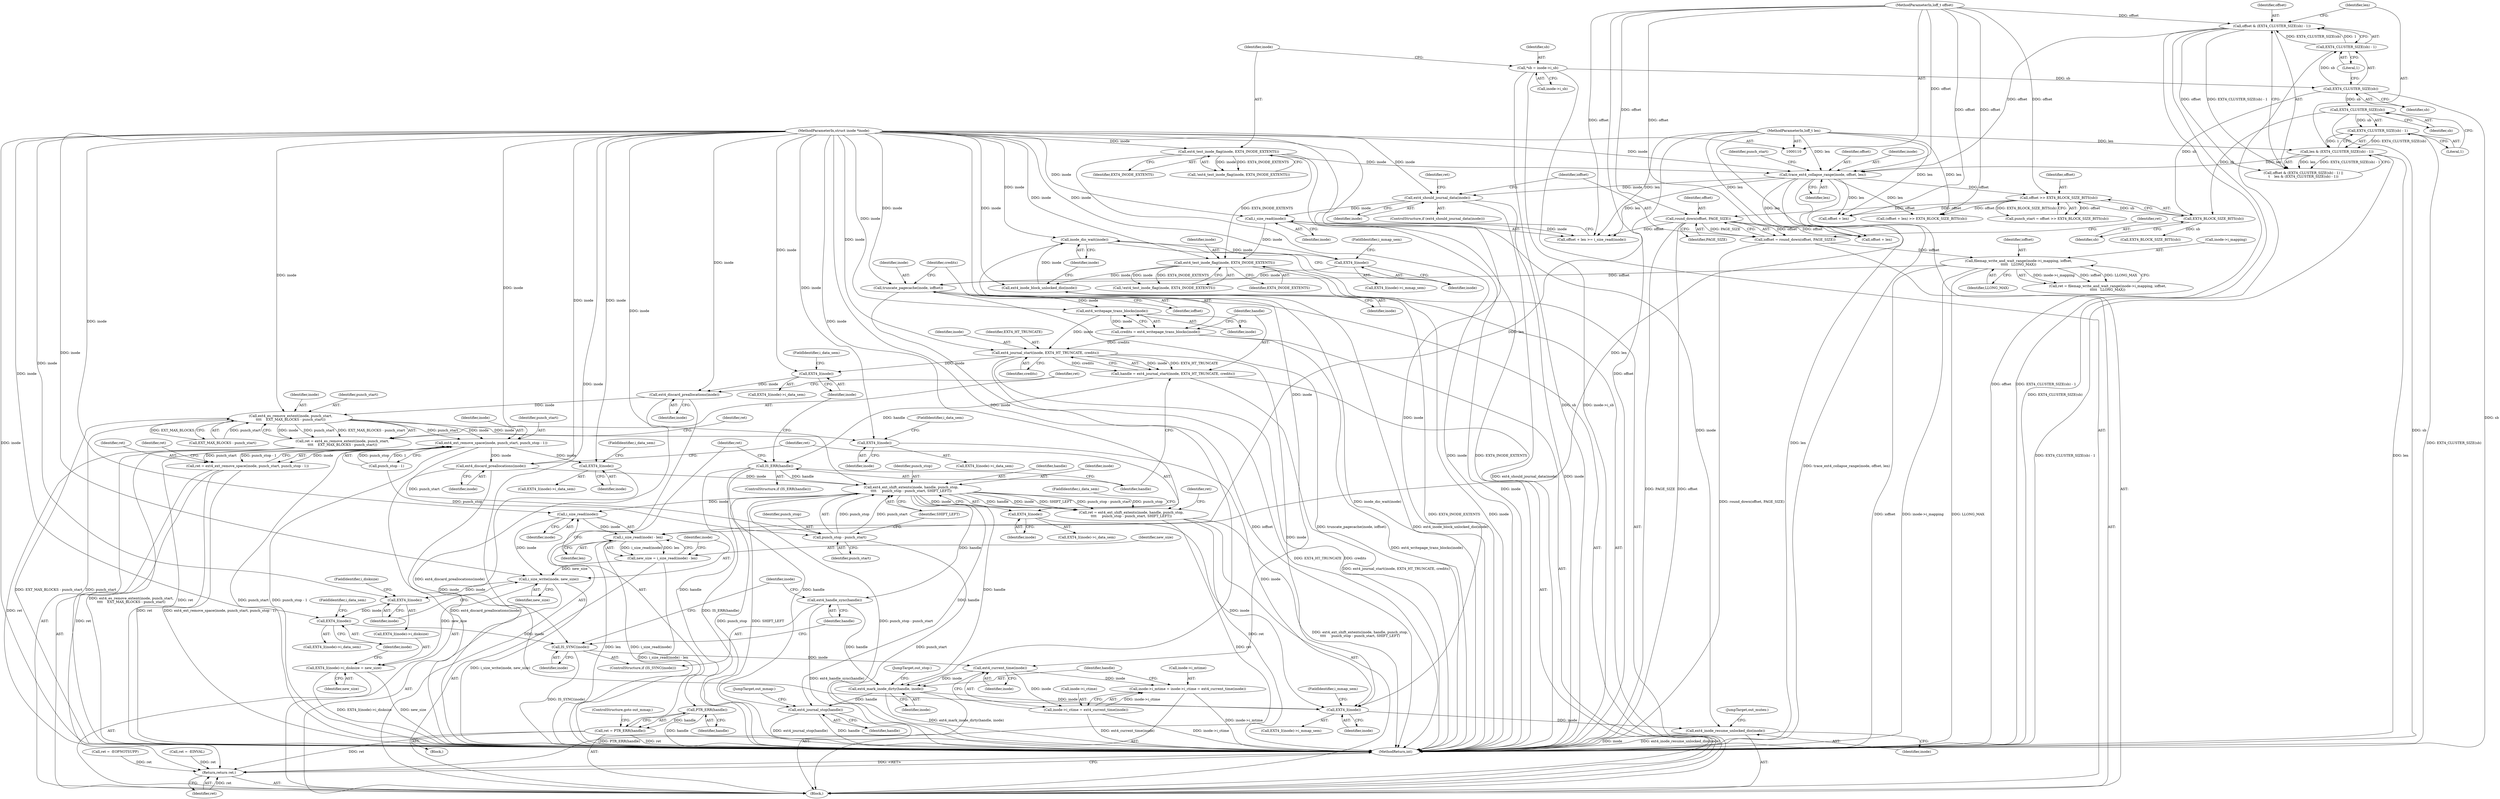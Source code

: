 digraph "0_linux_ea3d7209ca01da209cda6f0dea8be9cc4b7a933b@API" {
"1000255" [label="(Call,ext4_writepage_trans_blocks(inode))"];
"1000250" [label="(Call,truncate_pagecache(inode, ioffset))"];
"1000247" [label="(Call,EXT4_I(inode))"];
"1000242" [label="(Call,inode_dio_wait(inode))"];
"1000240" [label="(Call,ext4_inode_block_unlocked_dio(inode))"];
"1000231" [label="(Call,ext4_test_inode_flag(inode, EXT4_INODE_EXTENTS))"];
"1000221" [label="(Call,i_size_read(inode))"];
"1000181" [label="(Call,ext4_should_journal_data(inode))"];
"1000162" [label="(Call,trace_ext4_collapse_range(inode, offset, len))"];
"1000130" [label="(Call,ext4_test_inode_flag(inode, EXT4_INODE_EXTENTS))"];
"1000111" [label="(MethodParameterIn,struct inode *inode)"];
"1000138" [label="(Call,offset & (EXT4_CLUSTER_SIZE(sb) - 1))"];
"1000112" [label="(MethodParameterIn,loff_t offset)"];
"1000140" [label="(Call,EXT4_CLUSTER_SIZE(sb) - 1)"];
"1000141" [label="(Call,EXT4_CLUSTER_SIZE(sb))"];
"1000116" [label="(Call,*sb = inode->i_sb)"];
"1000144" [label="(Call,len & (EXT4_CLUSTER_SIZE(sb) - 1))"];
"1000113" [label="(MethodParameterIn,loff_t len)"];
"1000146" [label="(Call,EXT4_CLUSTER_SIZE(sb) - 1)"];
"1000147" [label="(Call,EXT4_CLUSTER_SIZE(sb))"];
"1000201" [label="(Call,filemap_write_and_wait_range(inode->i_mapping, ioffset,\n\t\t\t\t\t   LLONG_MAX))"];
"1000194" [label="(Call,ioffset = round_down(offset, PAGE_SIZE))"];
"1000196" [label="(Call,round_down(offset, PAGE_SIZE))"];
"1000168" [label="(Call,offset >> EXT4_BLOCK_SIZE_BITS(sb))"];
"1000170" [label="(Call,EXT4_BLOCK_SIZE_BITS(sb))"];
"1000253" [label="(Call,credits = ext4_writepage_trans_blocks(inode))"];
"1000259" [label="(Call,ext4_journal_start(inode, EXT4_HT_TRUNCATE, credits))"];
"1000257" [label="(Call,handle = ext4_journal_start(inode, EXT4_HT_TRUNCATE, credits))"];
"1000264" [label="(Call,IS_ERR(handle))"];
"1000269" [label="(Call,PTR_ERR(handle))"];
"1000267" [label="(Call,ret = PTR_ERR(handle))"];
"1000395" [label="(Return,return ret;)"];
"1000320" [label="(Call,ext4_ext_shift_extents(inode, handle, punch_stop,\n\t\t\t\t     punch_stop - punch_start, SHIFT_LEFT))"];
"1000318" [label="(Call,ret = ext4_ext_shift_extents(inode, handle, punch_stop,\n\t\t\t\t     punch_stop - punch_start, SHIFT_LEFT))"];
"1000334" [label="(Call,EXT4_I(inode))"];
"1000384" [label="(Call,EXT4_I(inode))"];
"1000387" [label="(Call,ext4_inode_resume_unlocked_dio(inode))"];
"1000341" [label="(Call,i_size_read(inode))"];
"1000340" [label="(Call,i_size_read(inode) - len)"];
"1000338" [label="(Call,new_size = i_size_read(inode) - len)"];
"1000344" [label="(Call,i_size_write(inode, new_size))"];
"1000347" [label="(Call,EXT4_I(inode)->i_disksize = new_size)"];
"1000349" [label="(Call,EXT4_I(inode))"];
"1000356" [label="(Call,EXT4_I(inode))"];
"1000360" [label="(Call,IS_SYNC(inode))"];
"1000372" [label="(Call,ext4_current_time(inode))"];
"1000364" [label="(Call,inode->i_mtime = inode->i_ctime = ext4_current_time(inode))"];
"1000368" [label="(Call,inode->i_ctime = ext4_current_time(inode))"];
"1000374" [label="(Call,ext4_mark_inode_dirty(handle, inode))"];
"1000378" [label="(Call,ext4_journal_stop(handle))"];
"1000362" [label="(Call,ext4_handle_sync(handle))"];
"1000275" [label="(Call,EXT4_I(inode))"];
"1000278" [label="(Call,ext4_discard_preallocations(inode))"];
"1000282" [label="(Call,ext4_es_remove_extent(inode, punch_start,\n\t\t\t\t    EXT_MAX_BLOCKS - punch_start))"];
"1000280" [label="(Call,ret = ext4_es_remove_extent(inode, punch_start,\n\t\t\t\t    EXT_MAX_BLOCKS - punch_start))"];
"1000294" [label="(Call,EXT4_I(inode))"];
"1000300" [label="(Call,ext4_ext_remove_space(inode, punch_start, punch_stop - 1))"];
"1000298" [label="(Call,ret = ext4_ext_remove_space(inode, punch_start, punch_stop - 1))"];
"1000312" [label="(Call,EXT4_I(inode))"];
"1000316" [label="(Call,ext4_discard_preallocations(inode))"];
"1000324" [label="(Call,punch_stop - punch_start)"];
"1000249" [label="(FieldIdentifier,i_mmap_sem)"];
"1000365" [label="(Call,inode->i_mtime)"];
"1000265" [label="(Identifier,handle)"];
"1000326" [label="(Identifier,punch_start)"];
"1000274" [label="(Call,EXT4_I(inode)->i_data_sem)"];
"1000117" [label="(Identifier,sb)"];
"1000199" [label="(Call,ret = filemap_write_and_wait_range(inode->i_mapping, ioffset,\n\t\t\t\t\t   LLONG_MAX))"];
"1000243" [label="(Identifier,inode)"];
"1000235" [label="(Call,ret = -EOPNOTSUPP)"];
"1000340" [label="(Call,i_size_read(inode) - len)"];
"1000114" [label="(Block,)"];
"1000197" [label="(Identifier,offset)"];
"1000298" [label="(Call,ret = ext4_ext_remove_space(inode, punch_start, punch_stop - 1))"];
"1000375" [label="(Identifier,handle)"];
"1000295" [label="(Identifier,inode)"];
"1000180" [label="(ControlStructure,if (ext4_should_journal_data(inode)))"];
"1000293" [label="(Call,EXT4_I(inode)->i_data_sem)"];
"1000362" [label="(Call,ext4_handle_sync(handle))"];
"1000363" [label="(Identifier,handle)"];
"1000230" [label="(Call,!ext4_test_inode_flag(inode, EXT4_INODE_EXTENTS))"];
"1000376" [label="(Identifier,inode)"];
"1000254" [label="(Identifier,credits)"];
"1000137" [label="(Call,offset & (EXT4_CLUSTER_SIZE(sb) - 1) ||\n\t    len & (EXT4_CLUSTER_SIZE(sb) - 1))"];
"1000131" [label="(Identifier,inode)"];
"1000345" [label="(Identifier,inode)"];
"1000383" [label="(Call,EXT4_I(inode)->i_mmap_sem)"];
"1000377" [label="(JumpTarget,out_stop:)"];
"1000175" [label="(Call,offset + len)"];
"1000352" [label="(Identifier,new_size)"];
"1000313" [label="(Identifier,inode)"];
"1000360" [label="(Call,IS_SYNC(inode))"];
"1000218" [label="(Call,offset + len)"];
"1000336" [label="(FieldIdentifier,i_data_sem)"];
"1000271" [label="(ControlStructure,goto out_mmap;)"];
"1000139" [label="(Identifier,offset)"];
"1000162" [label="(Call,trace_ext4_collapse_range(inode, offset, len))"];
"1000314" [label="(FieldIdentifier,i_data_sem)"];
"1000361" [label="(Identifier,inode)"];
"1000285" [label="(Call,EXT_MAX_BLOCKS - punch_start)"];
"1000116" [label="(Call,*sb = inode->i_sb)"];
"1000307" [label="(Identifier,ret)"];
"1000206" [label="(Identifier,LLONG_MAX)"];
"1000277" [label="(FieldIdentifier,i_data_sem)"];
"1000182" [label="(Identifier,inode)"];
"1000359" [label="(ControlStructure,if (IS_SYNC(inode)))"];
"1000302" [label="(Identifier,punch_start)"];
"1000232" [label="(Identifier,inode)"];
"1000356" [label="(Call,EXT4_I(inode))"];
"1000144" [label="(Call,len & (EXT4_CLUSTER_SIZE(sb) - 1))"];
"1000266" [label="(Block,)"];
"1000275" [label="(Call,EXT4_I(inode))"];
"1000205" [label="(Identifier,ioffset)"];
"1000174" [label="(Call,(offset + len) >> EXT4_BLOCK_SIZE_BITS(sb))"];
"1000253" [label="(Call,credits = ext4_writepage_trans_blocks(inode))"];
"1000256" [label="(Identifier,inode)"];
"1000311" [label="(Call,EXT4_I(inode)->i_data_sem)"];
"1000118" [label="(Call,inode->i_sb)"];
"1000178" [label="(Call,EXT4_BLOCK_SIZE_BITS(sb))"];
"1000319" [label="(Identifier,ret)"];
"1000255" [label="(Call,ext4_writepage_trans_blocks(inode))"];
"1000323" [label="(Identifier,punch_stop)"];
"1000346" [label="(Identifier,new_size)"];
"1000147" [label="(Call,EXT4_CLUSTER_SIZE(sb))"];
"1000322" [label="(Identifier,handle)"];
"1000389" [label="(JumpTarget,out_mutex:)"];
"1000112" [label="(MethodParameterIn,loff_t offset)"];
"1000200" [label="(Identifier,ret)"];
"1000349" [label="(Call,EXT4_I(inode))"];
"1000366" [label="(Identifier,inode)"];
"1000246" [label="(Call,EXT4_I(inode)->i_mmap_sem)"];
"1000165" [label="(Identifier,len)"];
"1000224" [label="(Call,ret = -EINVAL)"];
"1000231" [label="(Call,ext4_test_inode_flag(inode, EXT4_INODE_EXTENTS))"];
"1000259" [label="(Call,ext4_journal_start(inode, EXT4_HT_TRUNCATE, credits))"];
"1000217" [label="(Call,offset + len >= i_size_read(inode))"];
"1000222" [label="(Identifier,inode)"];
"1000344" [label="(Call,i_size_write(inode, new_size))"];
"1000280" [label="(Call,ret = ext4_es_remove_extent(inode, punch_start,\n\t\t\t\t    EXT_MAX_BLOCKS - punch_start))"];
"1000201" [label="(Call,filemap_write_and_wait_range(inode->i_mapping, ioffset,\n\t\t\t\t\t   LLONG_MAX))"];
"1000329" [label="(Identifier,ret)"];
"1000357" [label="(Identifier,inode)"];
"1000351" [label="(FieldIdentifier,i_disksize)"];
"1000169" [label="(Identifier,offset)"];
"1000164" [label="(Identifier,offset)"];
"1000143" [label="(Literal,1)"];
"1000386" [label="(FieldIdentifier,i_mmap_sem)"];
"1000373" [label="(Identifier,inode)"];
"1000132" [label="(Identifier,EXT4_INODE_EXTENTS)"];
"1000140" [label="(Call,EXT4_CLUSTER_SIZE(sb) - 1)"];
"1000324" [label="(Call,punch_stop - punch_start)"];
"1000268" [label="(Identifier,ret)"];
"1000130" [label="(Call,ext4_test_inode_flag(inode, EXT4_INODE_EXTENTS))"];
"1000385" [label="(Identifier,inode)"];
"1000312" [label="(Call,EXT4_I(inode))"];
"1000142" [label="(Identifier,sb)"];
"1000395" [label="(Return,return ret;)"];
"1000368" [label="(Call,inode->i_ctime = ext4_current_time(inode))"];
"1000355" [label="(Call,EXT4_I(inode)->i_data_sem)"];
"1000279" [label="(Identifier,inode)"];
"1000221" [label="(Call,i_size_read(inode))"];
"1000299" [label="(Identifier,ret)"];
"1000264" [label="(Call,IS_ERR(handle))"];
"1000166" [label="(Call,punch_start = offset >> EXT4_BLOCK_SIZE_BITS(sb))"];
"1000325" [label="(Identifier,punch_stop)"];
"1000270" [label="(Identifier,handle)"];
"1000380" [label="(JumpTarget,out_mmap:)"];
"1000240" [label="(Call,ext4_inode_block_unlocked_dio(inode))"];
"1000113" [label="(MethodParameterIn,loff_t len)"];
"1000141" [label="(Call,EXT4_CLUSTER_SIZE(sb))"];
"1000396" [label="(Identifier,ret)"];
"1000276" [label="(Identifier,inode)"];
"1000379" [label="(Identifier,handle)"];
"1000300" [label="(Call,ext4_ext_remove_space(inode, punch_start, punch_stop - 1))"];
"1000387" [label="(Call,ext4_inode_resume_unlocked_dio(inode))"];
"1000129" [label="(Call,!ext4_test_inode_flag(inode, EXT4_INODE_EXTENTS))"];
"1000342" [label="(Identifier,inode)"];
"1000320" [label="(Call,ext4_ext_shift_extents(inode, handle, punch_stop,\n\t\t\t\t     punch_stop - punch_start, SHIFT_LEFT))"];
"1000257" [label="(Call,handle = ext4_journal_start(inode, EXT4_HT_TRUNCATE, credits))"];
"1000263" [label="(ControlStructure,if (IS_ERR(handle)))"];
"1000241" [label="(Identifier,inode)"];
"1000294" [label="(Call,EXT4_I(inode))"];
"1000335" [label="(Identifier,inode)"];
"1000198" [label="(Identifier,PAGE_SIZE)"];
"1000195" [label="(Identifier,ioffset)"];
"1000348" [label="(Call,EXT4_I(inode)->i_disksize)"];
"1000334" [label="(Call,EXT4_I(inode))"];
"1000317" [label="(Identifier,inode)"];
"1000185" [label="(Identifier,ret)"];
"1000364" [label="(Call,inode->i_mtime = inode->i_ctime = ext4_current_time(inode))"];
"1000252" [label="(Identifier,ioffset)"];
"1000233" [label="(Identifier,EXT4_INODE_EXTENTS)"];
"1000296" [label="(FieldIdentifier,i_data_sem)"];
"1000397" [label="(MethodReturn,int)"];
"1000316" [label="(Call,ext4_discard_preallocations(inode))"];
"1000202" [label="(Call,inode->i_mapping)"];
"1000171" [label="(Identifier,sb)"];
"1000248" [label="(Identifier,inode)"];
"1000338" [label="(Call,new_size = i_size_read(inode) - len)"];
"1000146" [label="(Call,EXT4_CLUSTER_SIZE(sb) - 1)"];
"1000327" [label="(Identifier,SHIFT_LEFT)"];
"1000343" [label="(Identifier,len)"];
"1000111" [label="(MethodParameterIn,struct inode *inode)"];
"1000247" [label="(Call,EXT4_I(inode))"];
"1000283" [label="(Identifier,inode)"];
"1000138" [label="(Call,offset & (EXT4_CLUSTER_SIZE(sb) - 1))"];
"1000145" [label="(Identifier,len)"];
"1000170" [label="(Call,EXT4_BLOCK_SIZE_BITS(sb))"];
"1000267" [label="(Call,ret = PTR_ERR(handle))"];
"1000163" [label="(Identifier,inode)"];
"1000303" [label="(Call,punch_stop - 1)"];
"1000242" [label="(Call,inode_dio_wait(inode))"];
"1000278" [label="(Call,ext4_discard_preallocations(inode))"];
"1000347" [label="(Call,EXT4_I(inode)->i_disksize = new_size)"];
"1000251" [label="(Identifier,inode)"];
"1000167" [label="(Identifier,punch_start)"];
"1000333" [label="(Call,EXT4_I(inode)->i_data_sem)"];
"1000194" [label="(Call,ioffset = round_down(offset, PAGE_SIZE))"];
"1000196" [label="(Call,round_down(offset, PAGE_SIZE))"];
"1000369" [label="(Call,inode->i_ctime)"];
"1000284" [label="(Identifier,punch_start)"];
"1000258" [label="(Identifier,handle)"];
"1000260" [label="(Identifier,inode)"];
"1000168" [label="(Call,offset >> EXT4_BLOCK_SIZE_BITS(sb))"];
"1000262" [label="(Identifier,credits)"];
"1000388" [label="(Identifier,inode)"];
"1000318" [label="(Call,ret = ext4_ext_shift_extents(inode, handle, punch_stop,\n\t\t\t\t     punch_stop - punch_start, SHIFT_LEFT))"];
"1000281" [label="(Identifier,ret)"];
"1000301" [label="(Identifier,inode)"];
"1000269" [label="(Call,PTR_ERR(handle))"];
"1000282" [label="(Call,ext4_es_remove_extent(inode, punch_start,\n\t\t\t\t    EXT_MAX_BLOCKS - punch_start))"];
"1000149" [label="(Literal,1)"];
"1000339" [label="(Identifier,new_size)"];
"1000350" [label="(Identifier,inode)"];
"1000378" [label="(Call,ext4_journal_stop(handle))"];
"1000358" [label="(FieldIdentifier,i_data_sem)"];
"1000289" [label="(Identifier,ret)"];
"1000372" [label="(Call,ext4_current_time(inode))"];
"1000181" [label="(Call,ext4_should_journal_data(inode))"];
"1000341" [label="(Call,i_size_read(inode))"];
"1000261" [label="(Identifier,EXT4_HT_TRUNCATE)"];
"1000321" [label="(Identifier,inode)"];
"1000384" [label="(Call,EXT4_I(inode))"];
"1000250" [label="(Call,truncate_pagecache(inode, ioffset))"];
"1000148" [label="(Identifier,sb)"];
"1000374" [label="(Call,ext4_mark_inode_dirty(handle, inode))"];
"1000255" -> "1000253"  [label="AST: "];
"1000255" -> "1000256"  [label="CFG: "];
"1000256" -> "1000255"  [label="AST: "];
"1000253" -> "1000255"  [label="CFG: "];
"1000255" -> "1000253"  [label="DDG: inode"];
"1000250" -> "1000255"  [label="DDG: inode"];
"1000111" -> "1000255"  [label="DDG: inode"];
"1000255" -> "1000259"  [label="DDG: inode"];
"1000250" -> "1000114"  [label="AST: "];
"1000250" -> "1000252"  [label="CFG: "];
"1000251" -> "1000250"  [label="AST: "];
"1000252" -> "1000250"  [label="AST: "];
"1000254" -> "1000250"  [label="CFG: "];
"1000250" -> "1000397"  [label="DDG: ioffset"];
"1000250" -> "1000397"  [label="DDG: truncate_pagecache(inode, ioffset)"];
"1000247" -> "1000250"  [label="DDG: inode"];
"1000111" -> "1000250"  [label="DDG: inode"];
"1000201" -> "1000250"  [label="DDG: ioffset"];
"1000247" -> "1000246"  [label="AST: "];
"1000247" -> "1000248"  [label="CFG: "];
"1000248" -> "1000247"  [label="AST: "];
"1000249" -> "1000247"  [label="CFG: "];
"1000242" -> "1000247"  [label="DDG: inode"];
"1000111" -> "1000247"  [label="DDG: inode"];
"1000242" -> "1000114"  [label="AST: "];
"1000242" -> "1000243"  [label="CFG: "];
"1000243" -> "1000242"  [label="AST: "];
"1000248" -> "1000242"  [label="CFG: "];
"1000242" -> "1000397"  [label="DDG: inode_dio_wait(inode)"];
"1000240" -> "1000242"  [label="DDG: inode"];
"1000111" -> "1000242"  [label="DDG: inode"];
"1000240" -> "1000114"  [label="AST: "];
"1000240" -> "1000241"  [label="CFG: "];
"1000241" -> "1000240"  [label="AST: "];
"1000243" -> "1000240"  [label="CFG: "];
"1000240" -> "1000397"  [label="DDG: ext4_inode_block_unlocked_dio(inode)"];
"1000231" -> "1000240"  [label="DDG: inode"];
"1000111" -> "1000240"  [label="DDG: inode"];
"1000231" -> "1000230"  [label="AST: "];
"1000231" -> "1000233"  [label="CFG: "];
"1000232" -> "1000231"  [label="AST: "];
"1000233" -> "1000231"  [label="AST: "];
"1000230" -> "1000231"  [label="CFG: "];
"1000231" -> "1000397"  [label="DDG: EXT4_INODE_EXTENTS"];
"1000231" -> "1000397"  [label="DDG: inode"];
"1000231" -> "1000230"  [label="DDG: inode"];
"1000231" -> "1000230"  [label="DDG: EXT4_INODE_EXTENTS"];
"1000221" -> "1000231"  [label="DDG: inode"];
"1000111" -> "1000231"  [label="DDG: inode"];
"1000130" -> "1000231"  [label="DDG: EXT4_INODE_EXTENTS"];
"1000221" -> "1000217"  [label="AST: "];
"1000221" -> "1000222"  [label="CFG: "];
"1000222" -> "1000221"  [label="AST: "];
"1000217" -> "1000221"  [label="CFG: "];
"1000221" -> "1000397"  [label="DDG: inode"];
"1000221" -> "1000217"  [label="DDG: inode"];
"1000181" -> "1000221"  [label="DDG: inode"];
"1000111" -> "1000221"  [label="DDG: inode"];
"1000181" -> "1000180"  [label="AST: "];
"1000181" -> "1000182"  [label="CFG: "];
"1000182" -> "1000181"  [label="AST: "];
"1000185" -> "1000181"  [label="CFG: "];
"1000195" -> "1000181"  [label="CFG: "];
"1000181" -> "1000397"  [label="DDG: inode"];
"1000181" -> "1000397"  [label="DDG: ext4_should_journal_data(inode)"];
"1000162" -> "1000181"  [label="DDG: inode"];
"1000111" -> "1000181"  [label="DDG: inode"];
"1000162" -> "1000114"  [label="AST: "];
"1000162" -> "1000165"  [label="CFG: "];
"1000163" -> "1000162"  [label="AST: "];
"1000164" -> "1000162"  [label="AST: "];
"1000165" -> "1000162"  [label="AST: "];
"1000167" -> "1000162"  [label="CFG: "];
"1000162" -> "1000397"  [label="DDG: trace_ext4_collapse_range(inode, offset, len)"];
"1000130" -> "1000162"  [label="DDG: inode"];
"1000111" -> "1000162"  [label="DDG: inode"];
"1000138" -> "1000162"  [label="DDG: offset"];
"1000112" -> "1000162"  [label="DDG: offset"];
"1000144" -> "1000162"  [label="DDG: len"];
"1000113" -> "1000162"  [label="DDG: len"];
"1000162" -> "1000168"  [label="DDG: offset"];
"1000162" -> "1000174"  [label="DDG: len"];
"1000162" -> "1000175"  [label="DDG: len"];
"1000162" -> "1000217"  [label="DDG: len"];
"1000162" -> "1000218"  [label="DDG: len"];
"1000162" -> "1000340"  [label="DDG: len"];
"1000130" -> "1000129"  [label="AST: "];
"1000130" -> "1000132"  [label="CFG: "];
"1000131" -> "1000130"  [label="AST: "];
"1000132" -> "1000130"  [label="AST: "];
"1000129" -> "1000130"  [label="CFG: "];
"1000130" -> "1000397"  [label="DDG: EXT4_INODE_EXTENTS"];
"1000130" -> "1000397"  [label="DDG: inode"];
"1000130" -> "1000129"  [label="DDG: inode"];
"1000130" -> "1000129"  [label="DDG: EXT4_INODE_EXTENTS"];
"1000111" -> "1000130"  [label="DDG: inode"];
"1000111" -> "1000110"  [label="AST: "];
"1000111" -> "1000397"  [label="DDG: inode"];
"1000111" -> "1000259"  [label="DDG: inode"];
"1000111" -> "1000275"  [label="DDG: inode"];
"1000111" -> "1000278"  [label="DDG: inode"];
"1000111" -> "1000282"  [label="DDG: inode"];
"1000111" -> "1000294"  [label="DDG: inode"];
"1000111" -> "1000300"  [label="DDG: inode"];
"1000111" -> "1000312"  [label="DDG: inode"];
"1000111" -> "1000316"  [label="DDG: inode"];
"1000111" -> "1000320"  [label="DDG: inode"];
"1000111" -> "1000334"  [label="DDG: inode"];
"1000111" -> "1000341"  [label="DDG: inode"];
"1000111" -> "1000344"  [label="DDG: inode"];
"1000111" -> "1000349"  [label="DDG: inode"];
"1000111" -> "1000356"  [label="DDG: inode"];
"1000111" -> "1000360"  [label="DDG: inode"];
"1000111" -> "1000372"  [label="DDG: inode"];
"1000111" -> "1000374"  [label="DDG: inode"];
"1000111" -> "1000384"  [label="DDG: inode"];
"1000111" -> "1000387"  [label="DDG: inode"];
"1000138" -> "1000137"  [label="AST: "];
"1000138" -> "1000140"  [label="CFG: "];
"1000139" -> "1000138"  [label="AST: "];
"1000140" -> "1000138"  [label="AST: "];
"1000145" -> "1000138"  [label="CFG: "];
"1000137" -> "1000138"  [label="CFG: "];
"1000138" -> "1000397"  [label="DDG: offset"];
"1000138" -> "1000397"  [label="DDG: EXT4_CLUSTER_SIZE(sb) - 1"];
"1000138" -> "1000137"  [label="DDG: offset"];
"1000138" -> "1000137"  [label="DDG: EXT4_CLUSTER_SIZE(sb) - 1"];
"1000112" -> "1000138"  [label="DDG: offset"];
"1000140" -> "1000138"  [label="DDG: EXT4_CLUSTER_SIZE(sb)"];
"1000140" -> "1000138"  [label="DDG: 1"];
"1000112" -> "1000110"  [label="AST: "];
"1000112" -> "1000397"  [label="DDG: offset"];
"1000112" -> "1000168"  [label="DDG: offset"];
"1000112" -> "1000174"  [label="DDG: offset"];
"1000112" -> "1000175"  [label="DDG: offset"];
"1000112" -> "1000196"  [label="DDG: offset"];
"1000112" -> "1000217"  [label="DDG: offset"];
"1000112" -> "1000218"  [label="DDG: offset"];
"1000140" -> "1000143"  [label="CFG: "];
"1000141" -> "1000140"  [label="AST: "];
"1000143" -> "1000140"  [label="AST: "];
"1000140" -> "1000397"  [label="DDG: EXT4_CLUSTER_SIZE(sb)"];
"1000141" -> "1000140"  [label="DDG: sb"];
"1000141" -> "1000142"  [label="CFG: "];
"1000142" -> "1000141"  [label="AST: "];
"1000143" -> "1000141"  [label="CFG: "];
"1000141" -> "1000397"  [label="DDG: sb"];
"1000116" -> "1000141"  [label="DDG: sb"];
"1000141" -> "1000147"  [label="DDG: sb"];
"1000141" -> "1000170"  [label="DDG: sb"];
"1000116" -> "1000114"  [label="AST: "];
"1000116" -> "1000118"  [label="CFG: "];
"1000117" -> "1000116"  [label="AST: "];
"1000118" -> "1000116"  [label="AST: "];
"1000131" -> "1000116"  [label="CFG: "];
"1000116" -> "1000397"  [label="DDG: sb"];
"1000116" -> "1000397"  [label="DDG: inode->i_sb"];
"1000144" -> "1000137"  [label="AST: "];
"1000144" -> "1000146"  [label="CFG: "];
"1000145" -> "1000144"  [label="AST: "];
"1000146" -> "1000144"  [label="AST: "];
"1000137" -> "1000144"  [label="CFG: "];
"1000144" -> "1000397"  [label="DDG: len"];
"1000144" -> "1000397"  [label="DDG: EXT4_CLUSTER_SIZE(sb) - 1"];
"1000144" -> "1000137"  [label="DDG: len"];
"1000144" -> "1000137"  [label="DDG: EXT4_CLUSTER_SIZE(sb) - 1"];
"1000113" -> "1000144"  [label="DDG: len"];
"1000146" -> "1000144"  [label="DDG: EXT4_CLUSTER_SIZE(sb)"];
"1000146" -> "1000144"  [label="DDG: 1"];
"1000113" -> "1000110"  [label="AST: "];
"1000113" -> "1000397"  [label="DDG: len"];
"1000113" -> "1000174"  [label="DDG: len"];
"1000113" -> "1000175"  [label="DDG: len"];
"1000113" -> "1000217"  [label="DDG: len"];
"1000113" -> "1000218"  [label="DDG: len"];
"1000113" -> "1000340"  [label="DDG: len"];
"1000146" -> "1000149"  [label="CFG: "];
"1000147" -> "1000146"  [label="AST: "];
"1000149" -> "1000146"  [label="AST: "];
"1000146" -> "1000397"  [label="DDG: EXT4_CLUSTER_SIZE(sb)"];
"1000147" -> "1000146"  [label="DDG: sb"];
"1000147" -> "1000148"  [label="CFG: "];
"1000148" -> "1000147"  [label="AST: "];
"1000149" -> "1000147"  [label="CFG: "];
"1000147" -> "1000397"  [label="DDG: sb"];
"1000147" -> "1000170"  [label="DDG: sb"];
"1000201" -> "1000199"  [label="AST: "];
"1000201" -> "1000206"  [label="CFG: "];
"1000202" -> "1000201"  [label="AST: "];
"1000205" -> "1000201"  [label="AST: "];
"1000206" -> "1000201"  [label="AST: "];
"1000199" -> "1000201"  [label="CFG: "];
"1000201" -> "1000397"  [label="DDG: LLONG_MAX"];
"1000201" -> "1000397"  [label="DDG: ioffset"];
"1000201" -> "1000397"  [label="DDG: inode->i_mapping"];
"1000201" -> "1000199"  [label="DDG: inode->i_mapping"];
"1000201" -> "1000199"  [label="DDG: ioffset"];
"1000201" -> "1000199"  [label="DDG: LLONG_MAX"];
"1000194" -> "1000201"  [label="DDG: ioffset"];
"1000194" -> "1000114"  [label="AST: "];
"1000194" -> "1000196"  [label="CFG: "];
"1000195" -> "1000194"  [label="AST: "];
"1000196" -> "1000194"  [label="AST: "];
"1000200" -> "1000194"  [label="CFG: "];
"1000194" -> "1000397"  [label="DDG: round_down(offset, PAGE_SIZE)"];
"1000196" -> "1000194"  [label="DDG: offset"];
"1000196" -> "1000194"  [label="DDG: PAGE_SIZE"];
"1000196" -> "1000198"  [label="CFG: "];
"1000197" -> "1000196"  [label="AST: "];
"1000198" -> "1000196"  [label="AST: "];
"1000196" -> "1000397"  [label="DDG: offset"];
"1000196" -> "1000397"  [label="DDG: PAGE_SIZE"];
"1000168" -> "1000196"  [label="DDG: offset"];
"1000196" -> "1000217"  [label="DDG: offset"];
"1000196" -> "1000218"  [label="DDG: offset"];
"1000168" -> "1000166"  [label="AST: "];
"1000168" -> "1000170"  [label="CFG: "];
"1000169" -> "1000168"  [label="AST: "];
"1000170" -> "1000168"  [label="AST: "];
"1000166" -> "1000168"  [label="CFG: "];
"1000168" -> "1000166"  [label="DDG: offset"];
"1000168" -> "1000166"  [label="DDG: EXT4_BLOCK_SIZE_BITS(sb)"];
"1000170" -> "1000168"  [label="DDG: sb"];
"1000168" -> "1000174"  [label="DDG: offset"];
"1000168" -> "1000175"  [label="DDG: offset"];
"1000170" -> "1000171"  [label="CFG: "];
"1000171" -> "1000170"  [label="AST: "];
"1000170" -> "1000178"  [label="DDG: sb"];
"1000253" -> "1000114"  [label="AST: "];
"1000254" -> "1000253"  [label="AST: "];
"1000258" -> "1000253"  [label="CFG: "];
"1000253" -> "1000397"  [label="DDG: ext4_writepage_trans_blocks(inode)"];
"1000253" -> "1000259"  [label="DDG: credits"];
"1000259" -> "1000257"  [label="AST: "];
"1000259" -> "1000262"  [label="CFG: "];
"1000260" -> "1000259"  [label="AST: "];
"1000261" -> "1000259"  [label="AST: "];
"1000262" -> "1000259"  [label="AST: "];
"1000257" -> "1000259"  [label="CFG: "];
"1000259" -> "1000397"  [label="DDG: credits"];
"1000259" -> "1000397"  [label="DDG: EXT4_HT_TRUNCATE"];
"1000259" -> "1000257"  [label="DDG: inode"];
"1000259" -> "1000257"  [label="DDG: EXT4_HT_TRUNCATE"];
"1000259" -> "1000257"  [label="DDG: credits"];
"1000259" -> "1000275"  [label="DDG: inode"];
"1000259" -> "1000384"  [label="DDG: inode"];
"1000257" -> "1000114"  [label="AST: "];
"1000258" -> "1000257"  [label="AST: "];
"1000265" -> "1000257"  [label="CFG: "];
"1000257" -> "1000397"  [label="DDG: ext4_journal_start(inode, EXT4_HT_TRUNCATE, credits)"];
"1000257" -> "1000264"  [label="DDG: handle"];
"1000264" -> "1000263"  [label="AST: "];
"1000264" -> "1000265"  [label="CFG: "];
"1000265" -> "1000264"  [label="AST: "];
"1000268" -> "1000264"  [label="CFG: "];
"1000276" -> "1000264"  [label="CFG: "];
"1000264" -> "1000397"  [label="DDG: IS_ERR(handle)"];
"1000264" -> "1000269"  [label="DDG: handle"];
"1000264" -> "1000320"  [label="DDG: handle"];
"1000264" -> "1000378"  [label="DDG: handle"];
"1000269" -> "1000267"  [label="AST: "];
"1000269" -> "1000270"  [label="CFG: "];
"1000270" -> "1000269"  [label="AST: "];
"1000267" -> "1000269"  [label="CFG: "];
"1000269" -> "1000397"  [label="DDG: handle"];
"1000269" -> "1000267"  [label="DDG: handle"];
"1000267" -> "1000266"  [label="AST: "];
"1000268" -> "1000267"  [label="AST: "];
"1000271" -> "1000267"  [label="CFG: "];
"1000267" -> "1000397"  [label="DDG: PTR_ERR(handle)"];
"1000267" -> "1000397"  [label="DDG: ret"];
"1000267" -> "1000395"  [label="DDG: ret"];
"1000395" -> "1000114"  [label="AST: "];
"1000395" -> "1000396"  [label="CFG: "];
"1000396" -> "1000395"  [label="AST: "];
"1000397" -> "1000395"  [label="CFG: "];
"1000395" -> "1000397"  [label="DDG: <RET>"];
"1000396" -> "1000395"  [label="DDG: ret"];
"1000224" -> "1000395"  [label="DDG: ret"];
"1000235" -> "1000395"  [label="DDG: ret"];
"1000298" -> "1000395"  [label="DDG: ret"];
"1000318" -> "1000395"  [label="DDG: ret"];
"1000280" -> "1000395"  [label="DDG: ret"];
"1000320" -> "1000318"  [label="AST: "];
"1000320" -> "1000327"  [label="CFG: "];
"1000321" -> "1000320"  [label="AST: "];
"1000322" -> "1000320"  [label="AST: "];
"1000323" -> "1000320"  [label="AST: "];
"1000324" -> "1000320"  [label="AST: "];
"1000327" -> "1000320"  [label="AST: "];
"1000318" -> "1000320"  [label="CFG: "];
"1000320" -> "1000397"  [label="DDG: punch_stop - punch_start"];
"1000320" -> "1000397"  [label="DDG: punch_stop"];
"1000320" -> "1000397"  [label="DDG: SHIFT_LEFT"];
"1000320" -> "1000318"  [label="DDG: handle"];
"1000320" -> "1000318"  [label="DDG: inode"];
"1000320" -> "1000318"  [label="DDG: SHIFT_LEFT"];
"1000320" -> "1000318"  [label="DDG: punch_stop - punch_start"];
"1000320" -> "1000318"  [label="DDG: punch_stop"];
"1000316" -> "1000320"  [label="DDG: inode"];
"1000324" -> "1000320"  [label="DDG: punch_stop"];
"1000324" -> "1000320"  [label="DDG: punch_start"];
"1000320" -> "1000334"  [label="DDG: inode"];
"1000320" -> "1000341"  [label="DDG: inode"];
"1000320" -> "1000362"  [label="DDG: handle"];
"1000320" -> "1000374"  [label="DDG: handle"];
"1000320" -> "1000378"  [label="DDG: handle"];
"1000318" -> "1000114"  [label="AST: "];
"1000319" -> "1000318"  [label="AST: "];
"1000329" -> "1000318"  [label="CFG: "];
"1000318" -> "1000397"  [label="DDG: ret"];
"1000318" -> "1000397"  [label="DDG: ext4_ext_shift_extents(inode, handle, punch_stop,\n\t\t\t\t     punch_stop - punch_start, SHIFT_LEFT)"];
"1000334" -> "1000333"  [label="AST: "];
"1000334" -> "1000335"  [label="CFG: "];
"1000335" -> "1000334"  [label="AST: "];
"1000336" -> "1000334"  [label="CFG: "];
"1000334" -> "1000384"  [label="DDG: inode"];
"1000384" -> "1000383"  [label="AST: "];
"1000384" -> "1000385"  [label="CFG: "];
"1000385" -> "1000384"  [label="AST: "];
"1000386" -> "1000384"  [label="CFG: "];
"1000374" -> "1000384"  [label="DDG: inode"];
"1000312" -> "1000384"  [label="DDG: inode"];
"1000294" -> "1000384"  [label="DDG: inode"];
"1000384" -> "1000387"  [label="DDG: inode"];
"1000387" -> "1000114"  [label="AST: "];
"1000387" -> "1000388"  [label="CFG: "];
"1000388" -> "1000387"  [label="AST: "];
"1000389" -> "1000387"  [label="CFG: "];
"1000387" -> "1000397"  [label="DDG: ext4_inode_resume_unlocked_dio(inode)"];
"1000387" -> "1000397"  [label="DDG: inode"];
"1000341" -> "1000340"  [label="AST: "];
"1000341" -> "1000342"  [label="CFG: "];
"1000342" -> "1000341"  [label="AST: "];
"1000343" -> "1000341"  [label="CFG: "];
"1000341" -> "1000340"  [label="DDG: inode"];
"1000341" -> "1000344"  [label="DDG: inode"];
"1000340" -> "1000338"  [label="AST: "];
"1000340" -> "1000343"  [label="CFG: "];
"1000343" -> "1000340"  [label="AST: "];
"1000338" -> "1000340"  [label="CFG: "];
"1000340" -> "1000397"  [label="DDG: len"];
"1000340" -> "1000397"  [label="DDG: i_size_read(inode)"];
"1000340" -> "1000338"  [label="DDG: i_size_read(inode)"];
"1000340" -> "1000338"  [label="DDG: len"];
"1000338" -> "1000114"  [label="AST: "];
"1000339" -> "1000338"  [label="AST: "];
"1000345" -> "1000338"  [label="CFG: "];
"1000338" -> "1000397"  [label="DDG: i_size_read(inode) - len"];
"1000338" -> "1000344"  [label="DDG: new_size"];
"1000344" -> "1000114"  [label="AST: "];
"1000344" -> "1000346"  [label="CFG: "];
"1000345" -> "1000344"  [label="AST: "];
"1000346" -> "1000344"  [label="AST: "];
"1000350" -> "1000344"  [label="CFG: "];
"1000344" -> "1000397"  [label="DDG: i_size_write(inode, new_size)"];
"1000344" -> "1000347"  [label="DDG: new_size"];
"1000344" -> "1000349"  [label="DDG: inode"];
"1000347" -> "1000114"  [label="AST: "];
"1000347" -> "1000352"  [label="CFG: "];
"1000348" -> "1000347"  [label="AST: "];
"1000352" -> "1000347"  [label="AST: "];
"1000357" -> "1000347"  [label="CFG: "];
"1000347" -> "1000397"  [label="DDG: EXT4_I(inode)->i_disksize"];
"1000347" -> "1000397"  [label="DDG: new_size"];
"1000349" -> "1000348"  [label="AST: "];
"1000349" -> "1000350"  [label="CFG: "];
"1000350" -> "1000349"  [label="AST: "];
"1000351" -> "1000349"  [label="CFG: "];
"1000349" -> "1000356"  [label="DDG: inode"];
"1000356" -> "1000355"  [label="AST: "];
"1000356" -> "1000357"  [label="CFG: "];
"1000357" -> "1000356"  [label="AST: "];
"1000358" -> "1000356"  [label="CFG: "];
"1000356" -> "1000360"  [label="DDG: inode"];
"1000360" -> "1000359"  [label="AST: "];
"1000360" -> "1000361"  [label="CFG: "];
"1000361" -> "1000360"  [label="AST: "];
"1000363" -> "1000360"  [label="CFG: "];
"1000366" -> "1000360"  [label="CFG: "];
"1000360" -> "1000397"  [label="DDG: IS_SYNC(inode)"];
"1000360" -> "1000372"  [label="DDG: inode"];
"1000372" -> "1000368"  [label="AST: "];
"1000372" -> "1000373"  [label="CFG: "];
"1000373" -> "1000372"  [label="AST: "];
"1000368" -> "1000372"  [label="CFG: "];
"1000372" -> "1000364"  [label="DDG: inode"];
"1000372" -> "1000368"  [label="DDG: inode"];
"1000372" -> "1000374"  [label="DDG: inode"];
"1000364" -> "1000114"  [label="AST: "];
"1000364" -> "1000368"  [label="CFG: "];
"1000365" -> "1000364"  [label="AST: "];
"1000368" -> "1000364"  [label="AST: "];
"1000375" -> "1000364"  [label="CFG: "];
"1000364" -> "1000397"  [label="DDG: inode->i_mtime"];
"1000368" -> "1000364"  [label="DDG: inode->i_ctime"];
"1000369" -> "1000368"  [label="AST: "];
"1000368" -> "1000397"  [label="DDG: inode->i_ctime"];
"1000368" -> "1000397"  [label="DDG: ext4_current_time(inode)"];
"1000374" -> "1000114"  [label="AST: "];
"1000374" -> "1000376"  [label="CFG: "];
"1000375" -> "1000374"  [label="AST: "];
"1000376" -> "1000374"  [label="AST: "];
"1000377" -> "1000374"  [label="CFG: "];
"1000374" -> "1000397"  [label="DDG: ext4_mark_inode_dirty(handle, inode)"];
"1000362" -> "1000374"  [label="DDG: handle"];
"1000374" -> "1000378"  [label="DDG: handle"];
"1000378" -> "1000114"  [label="AST: "];
"1000378" -> "1000379"  [label="CFG: "];
"1000379" -> "1000378"  [label="AST: "];
"1000380" -> "1000378"  [label="CFG: "];
"1000378" -> "1000397"  [label="DDG: handle"];
"1000378" -> "1000397"  [label="DDG: ext4_journal_stop(handle)"];
"1000362" -> "1000359"  [label="AST: "];
"1000362" -> "1000363"  [label="CFG: "];
"1000363" -> "1000362"  [label="AST: "];
"1000366" -> "1000362"  [label="CFG: "];
"1000362" -> "1000397"  [label="DDG: ext4_handle_sync(handle)"];
"1000275" -> "1000274"  [label="AST: "];
"1000275" -> "1000276"  [label="CFG: "];
"1000276" -> "1000275"  [label="AST: "];
"1000277" -> "1000275"  [label="CFG: "];
"1000275" -> "1000278"  [label="DDG: inode"];
"1000278" -> "1000114"  [label="AST: "];
"1000278" -> "1000279"  [label="CFG: "];
"1000279" -> "1000278"  [label="AST: "];
"1000281" -> "1000278"  [label="CFG: "];
"1000278" -> "1000397"  [label="DDG: ext4_discard_preallocations(inode)"];
"1000278" -> "1000282"  [label="DDG: inode"];
"1000282" -> "1000280"  [label="AST: "];
"1000282" -> "1000285"  [label="CFG: "];
"1000283" -> "1000282"  [label="AST: "];
"1000284" -> "1000282"  [label="AST: "];
"1000285" -> "1000282"  [label="AST: "];
"1000280" -> "1000282"  [label="CFG: "];
"1000282" -> "1000397"  [label="DDG: EXT_MAX_BLOCKS - punch_start"];
"1000282" -> "1000397"  [label="DDG: punch_start"];
"1000282" -> "1000280"  [label="DDG: inode"];
"1000282" -> "1000280"  [label="DDG: punch_start"];
"1000282" -> "1000280"  [label="DDG: EXT_MAX_BLOCKS - punch_start"];
"1000285" -> "1000282"  [label="DDG: punch_start"];
"1000285" -> "1000282"  [label="DDG: EXT_MAX_BLOCKS"];
"1000282" -> "1000294"  [label="DDG: inode"];
"1000282" -> "1000300"  [label="DDG: inode"];
"1000282" -> "1000300"  [label="DDG: punch_start"];
"1000280" -> "1000114"  [label="AST: "];
"1000281" -> "1000280"  [label="AST: "];
"1000289" -> "1000280"  [label="CFG: "];
"1000280" -> "1000397"  [label="DDG: ext4_es_remove_extent(inode, punch_start,\n\t\t\t\t    EXT_MAX_BLOCKS - punch_start)"];
"1000280" -> "1000397"  [label="DDG: ret"];
"1000294" -> "1000293"  [label="AST: "];
"1000294" -> "1000295"  [label="CFG: "];
"1000295" -> "1000294"  [label="AST: "];
"1000296" -> "1000294"  [label="CFG: "];
"1000300" -> "1000298"  [label="AST: "];
"1000300" -> "1000303"  [label="CFG: "];
"1000301" -> "1000300"  [label="AST: "];
"1000302" -> "1000300"  [label="AST: "];
"1000303" -> "1000300"  [label="AST: "];
"1000298" -> "1000300"  [label="CFG: "];
"1000300" -> "1000397"  [label="DDG: punch_stop - 1"];
"1000300" -> "1000397"  [label="DDG: punch_start"];
"1000300" -> "1000298"  [label="DDG: inode"];
"1000300" -> "1000298"  [label="DDG: punch_start"];
"1000300" -> "1000298"  [label="DDG: punch_stop - 1"];
"1000303" -> "1000300"  [label="DDG: punch_stop"];
"1000303" -> "1000300"  [label="DDG: 1"];
"1000300" -> "1000312"  [label="DDG: inode"];
"1000300" -> "1000316"  [label="DDG: inode"];
"1000300" -> "1000324"  [label="DDG: punch_start"];
"1000298" -> "1000114"  [label="AST: "];
"1000299" -> "1000298"  [label="AST: "];
"1000307" -> "1000298"  [label="CFG: "];
"1000298" -> "1000397"  [label="DDG: ret"];
"1000298" -> "1000397"  [label="DDG: ext4_ext_remove_space(inode, punch_start, punch_stop - 1)"];
"1000312" -> "1000311"  [label="AST: "];
"1000312" -> "1000313"  [label="CFG: "];
"1000313" -> "1000312"  [label="AST: "];
"1000314" -> "1000312"  [label="CFG: "];
"1000316" -> "1000114"  [label="AST: "];
"1000316" -> "1000317"  [label="CFG: "];
"1000317" -> "1000316"  [label="AST: "];
"1000319" -> "1000316"  [label="CFG: "];
"1000316" -> "1000397"  [label="DDG: ext4_discard_preallocations(inode)"];
"1000324" -> "1000326"  [label="CFG: "];
"1000325" -> "1000324"  [label="AST: "];
"1000326" -> "1000324"  [label="AST: "];
"1000327" -> "1000324"  [label="CFG: "];
"1000324" -> "1000397"  [label="DDG: punch_start"];
"1000303" -> "1000324"  [label="DDG: punch_stop"];
}
